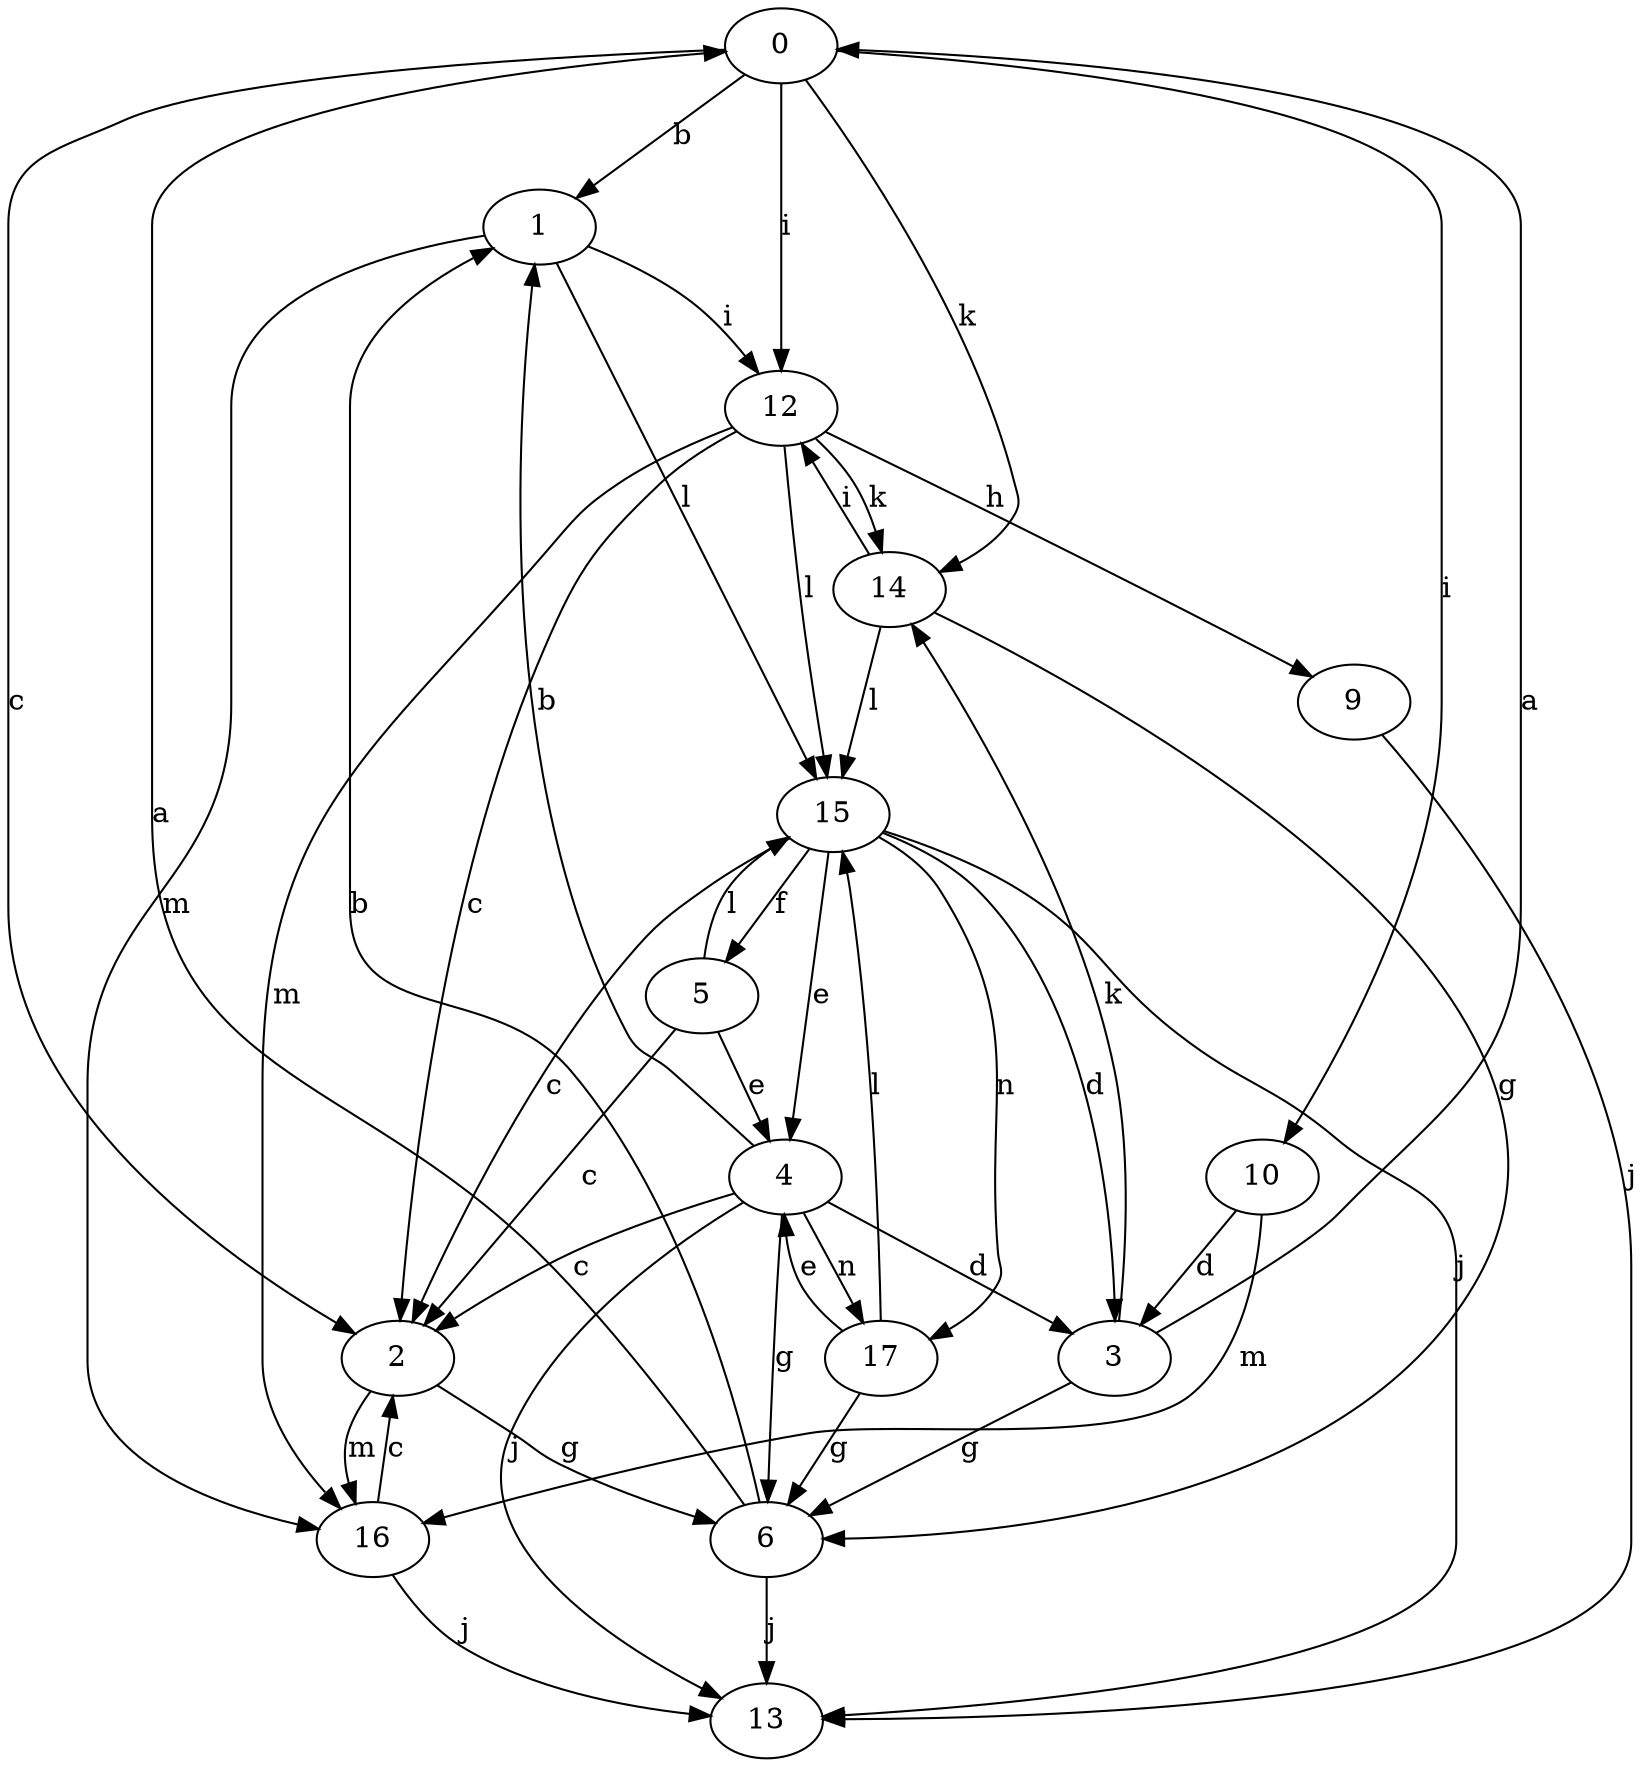 strict digraph  {
0;
1;
2;
3;
4;
5;
6;
9;
10;
12;
13;
14;
15;
16;
17;
0 -> 1  [label=b];
0 -> 2  [label=c];
0 -> 10  [label=i];
0 -> 12  [label=i];
0 -> 14  [label=k];
1 -> 12  [label=i];
1 -> 15  [label=l];
1 -> 16  [label=m];
2 -> 6  [label=g];
2 -> 16  [label=m];
3 -> 0  [label=a];
3 -> 6  [label=g];
3 -> 14  [label=k];
4 -> 1  [label=b];
4 -> 2  [label=c];
4 -> 3  [label=d];
4 -> 6  [label=g];
4 -> 13  [label=j];
4 -> 17  [label=n];
5 -> 2  [label=c];
5 -> 4  [label=e];
5 -> 15  [label=l];
6 -> 0  [label=a];
6 -> 1  [label=b];
6 -> 13  [label=j];
9 -> 13  [label=j];
10 -> 3  [label=d];
10 -> 16  [label=m];
12 -> 2  [label=c];
12 -> 9  [label=h];
12 -> 14  [label=k];
12 -> 15  [label=l];
12 -> 16  [label=m];
14 -> 6  [label=g];
14 -> 12  [label=i];
14 -> 15  [label=l];
15 -> 2  [label=c];
15 -> 3  [label=d];
15 -> 4  [label=e];
15 -> 5  [label=f];
15 -> 13  [label=j];
15 -> 17  [label=n];
16 -> 2  [label=c];
16 -> 13  [label=j];
17 -> 4  [label=e];
17 -> 6  [label=g];
17 -> 15  [label=l];
}
